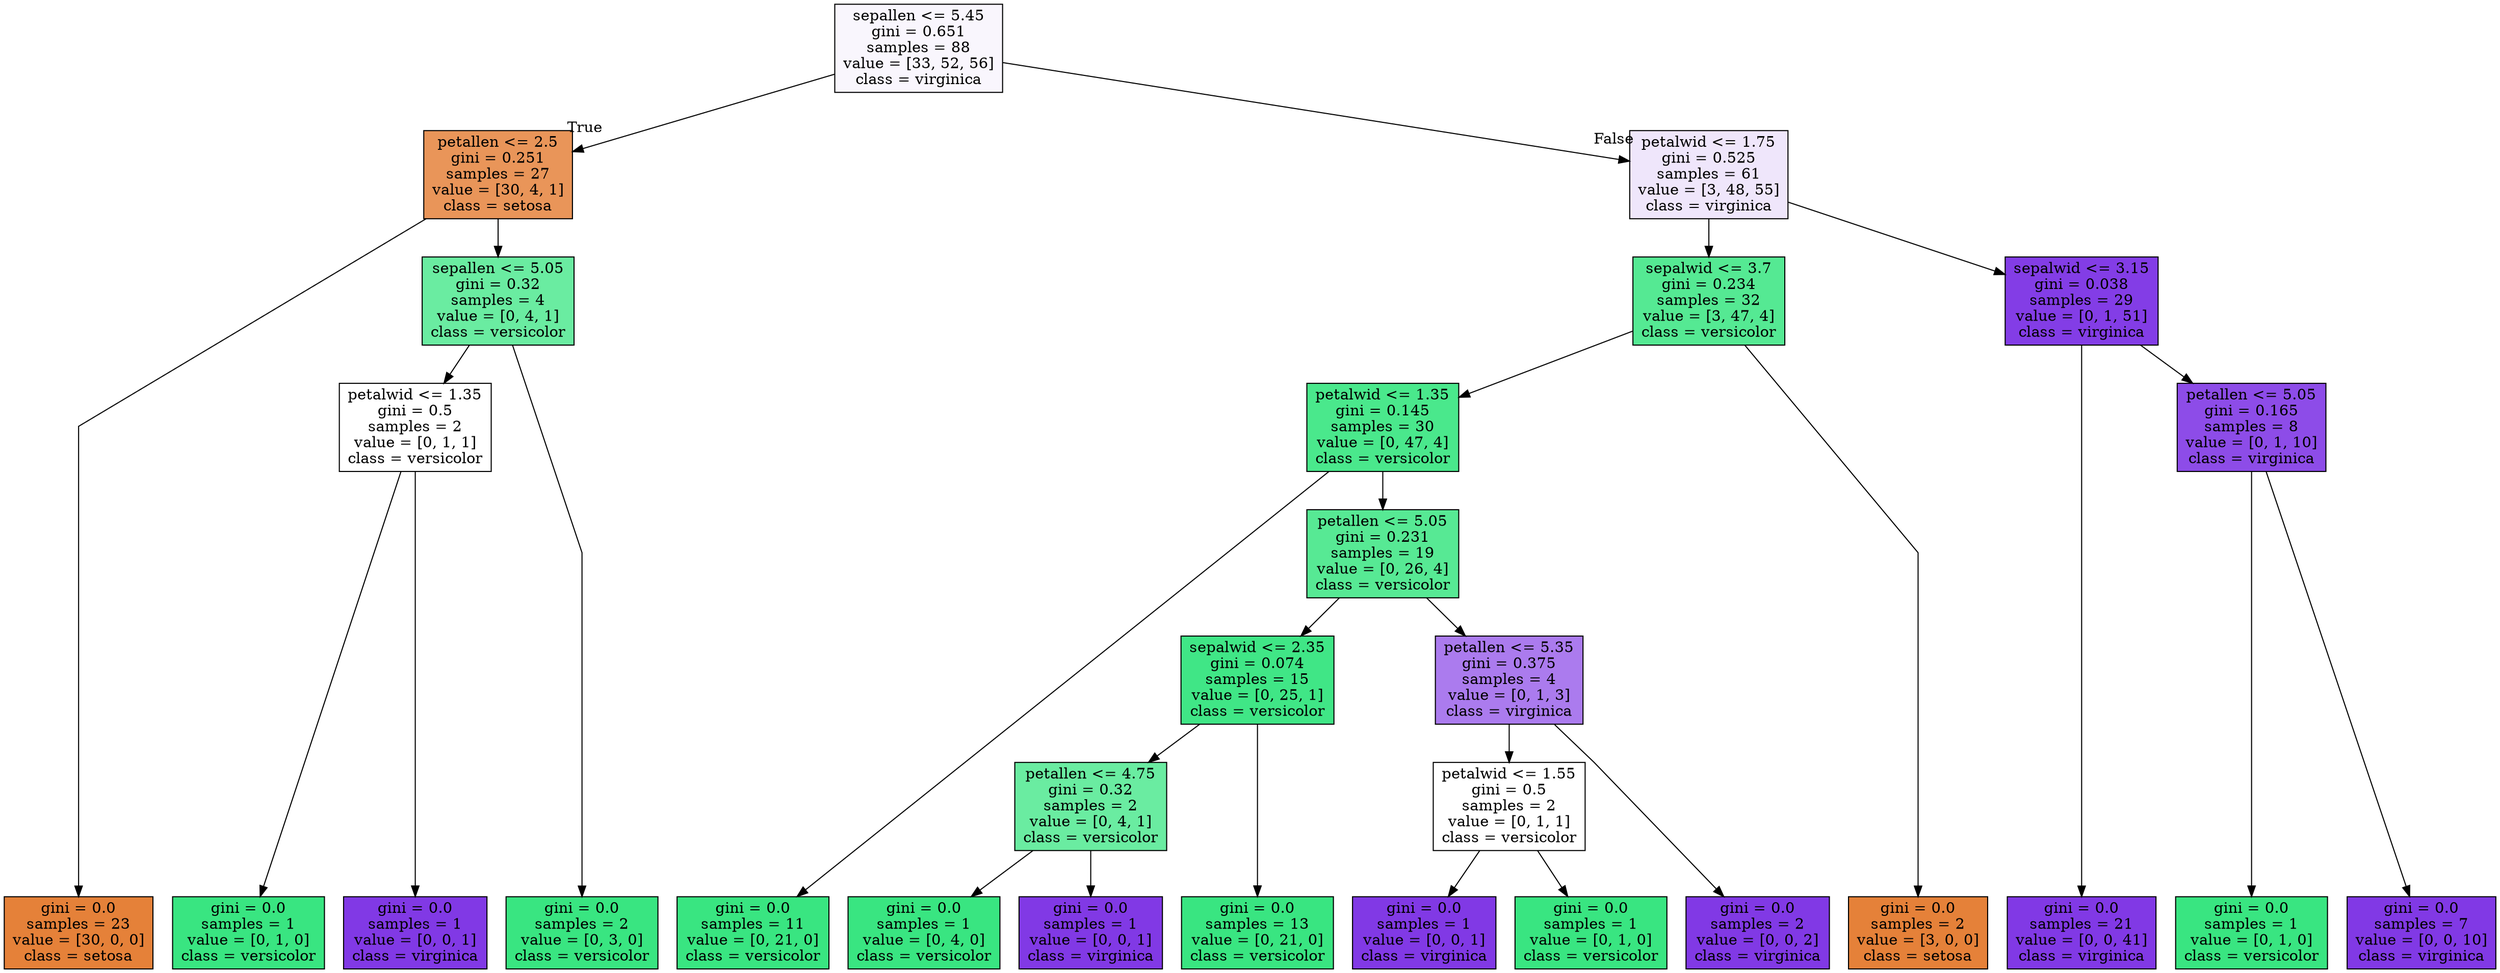 digraph Tree {
node [shape=box, style="filled", color="black"] ;
graph [ranksep=equally, splines=polyline] ;
0 [label="sepallen <= 5.45\ngini = 0.651\nsamples = 88\nvalue = [33, 52, 56]\nclass = virginica", fillcolor="#8139e50b"] ;
1 [label="petallen <= 2.5\ngini = 0.251\nsamples = 27\nvalue = [30, 4, 1]\nclass = setosa", fillcolor="#e58139d6"] ;
0 -> 1 [labeldistance=2.5, labelangle=45, headlabel="True"] ;
2 [label="gini = 0.0\nsamples = 23\nvalue = [30, 0, 0]\nclass = setosa", fillcolor="#e58139ff"] ;
1 -> 2 ;
3 [label="sepallen <= 5.05\ngini = 0.32\nsamples = 4\nvalue = [0, 4, 1]\nclass = versicolor", fillcolor="#39e581bf"] ;
1 -> 3 ;
4 [label="petalwid <= 1.35\ngini = 0.5\nsamples = 2\nvalue = [0, 1, 1]\nclass = versicolor", fillcolor="#39e58100"] ;
3 -> 4 ;
5 [label="gini = 0.0\nsamples = 1\nvalue = [0, 1, 0]\nclass = versicolor", fillcolor="#39e581ff"] ;
4 -> 5 ;
6 [label="gini = 0.0\nsamples = 1\nvalue = [0, 0, 1]\nclass = virginica", fillcolor="#8139e5ff"] ;
4 -> 6 ;
7 [label="gini = 0.0\nsamples = 2\nvalue = [0, 3, 0]\nclass = versicolor", fillcolor="#39e581ff"] ;
3 -> 7 ;
8 [label="petalwid <= 1.75\ngini = 0.525\nsamples = 61\nvalue = [3, 48, 55]\nclass = virginica", fillcolor="#8139e51f"] ;
0 -> 8 [labeldistance=2.5, labelangle=-45, headlabel="False"] ;
9 [label="sepalwid <= 3.7\ngini = 0.234\nsamples = 32\nvalue = [3, 47, 4]\nclass = versicolor", fillcolor="#39e581db"] ;
8 -> 9 ;
10 [label="petalwid <= 1.35\ngini = 0.145\nsamples = 30\nvalue = [0, 47, 4]\nclass = versicolor", fillcolor="#39e581e9"] ;
9 -> 10 ;
11 [label="gini = 0.0\nsamples = 11\nvalue = [0, 21, 0]\nclass = versicolor", fillcolor="#39e581ff"] ;
10 -> 11 ;
12 [label="petallen <= 5.05\ngini = 0.231\nsamples = 19\nvalue = [0, 26, 4]\nclass = versicolor", fillcolor="#39e581d8"] ;
10 -> 12 ;
13 [label="sepalwid <= 2.35\ngini = 0.074\nsamples = 15\nvalue = [0, 25, 1]\nclass = versicolor", fillcolor="#39e581f5"] ;
12 -> 13 ;
14 [label="petallen <= 4.75\ngini = 0.32\nsamples = 2\nvalue = [0, 4, 1]\nclass = versicolor", fillcolor="#39e581bf"] ;
13 -> 14 ;
15 [label="gini = 0.0\nsamples = 1\nvalue = [0, 4, 0]\nclass = versicolor", fillcolor="#39e581ff"] ;
14 -> 15 ;
16 [label="gini = 0.0\nsamples = 1\nvalue = [0, 0, 1]\nclass = virginica", fillcolor="#8139e5ff"] ;
14 -> 16 ;
17 [label="gini = 0.0\nsamples = 13\nvalue = [0, 21, 0]\nclass = versicolor", fillcolor="#39e581ff"] ;
13 -> 17 ;
18 [label="petallen <= 5.35\ngini = 0.375\nsamples = 4\nvalue = [0, 1, 3]\nclass = virginica", fillcolor="#8139e5aa"] ;
12 -> 18 ;
19 [label="petalwid <= 1.55\ngini = 0.5\nsamples = 2\nvalue = [0, 1, 1]\nclass = versicolor", fillcolor="#39e58100"] ;
18 -> 19 ;
20 [label="gini = 0.0\nsamples = 1\nvalue = [0, 0, 1]\nclass = virginica", fillcolor="#8139e5ff"] ;
19 -> 20 ;
21 [label="gini = 0.0\nsamples = 1\nvalue = [0, 1, 0]\nclass = versicolor", fillcolor="#39e581ff"] ;
19 -> 21 ;
22 [label="gini = 0.0\nsamples = 2\nvalue = [0, 0, 2]\nclass = virginica", fillcolor="#8139e5ff"] ;
18 -> 22 ;
23 [label="gini = 0.0\nsamples = 2\nvalue = [3, 0, 0]\nclass = setosa", fillcolor="#e58139ff"] ;
9 -> 23 ;
24 [label="sepalwid <= 3.15\ngini = 0.038\nsamples = 29\nvalue = [0, 1, 51]\nclass = virginica", fillcolor="#8139e5fa"] ;
8 -> 24 ;
25 [label="gini = 0.0\nsamples = 21\nvalue = [0, 0, 41]\nclass = virginica", fillcolor="#8139e5ff"] ;
24 -> 25 ;
26 [label="petallen <= 5.05\ngini = 0.165\nsamples = 8\nvalue = [0, 1, 10]\nclass = virginica", fillcolor="#8139e5e6"] ;
24 -> 26 ;
27 [label="gini = 0.0\nsamples = 1\nvalue = [0, 1, 0]\nclass = versicolor", fillcolor="#39e581ff"] ;
26 -> 27 ;
28 [label="gini = 0.0\nsamples = 7\nvalue = [0, 0, 10]\nclass = virginica", fillcolor="#8139e5ff"] ;
26 -> 28 ;
{rank=same ; 0} ;
{rank=same ; 1; 8} ;
{rank=same ; 3; 9; 24} ;
{rank=same ; 4; 10; 26} ;
{rank=same ; 12} ;
{rank=same ; 13; 18} ;
{rank=same ; 14; 19} ;
{rank=same ; 2; 5; 6; 7; 11; 15; 16; 17; 20; 21; 22; 23; 25; 27; 28} ;
}